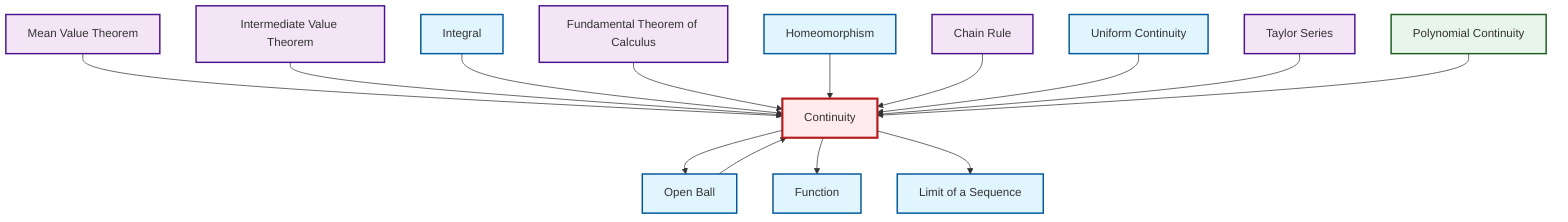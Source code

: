 graph TD
    classDef definition fill:#e1f5fe,stroke:#01579b,stroke-width:2px
    classDef theorem fill:#f3e5f5,stroke:#4a148c,stroke-width:2px
    classDef axiom fill:#fff3e0,stroke:#e65100,stroke-width:2px
    classDef example fill:#e8f5e9,stroke:#1b5e20,stroke-width:2px
    classDef current fill:#ffebee,stroke:#b71c1c,stroke-width:3px
    ex-polynomial-continuity["Polynomial Continuity"]:::example
    def-uniform-continuity["Uniform Continuity"]:::definition
    thm-mean-value["Mean Value Theorem"]:::theorem
    def-function["Function"]:::definition
    thm-fundamental-calculus["Fundamental Theorem of Calculus"]:::theorem
    def-homeomorphism["Homeomorphism"]:::definition
    def-continuity["Continuity"]:::definition
    def-open-ball["Open Ball"]:::definition
    thm-taylor-series["Taylor Series"]:::theorem
    def-limit["Limit of a Sequence"]:::definition
    thm-chain-rule["Chain Rule"]:::theorem
    def-integral["Integral"]:::definition
    thm-intermediate-value["Intermediate Value Theorem"]:::theorem
    def-open-ball --> def-continuity
    thm-mean-value --> def-continuity
    thm-intermediate-value --> def-continuity
    def-continuity --> def-open-ball
    def-integral --> def-continuity
    def-continuity --> def-function
    thm-fundamental-calculus --> def-continuity
    def-homeomorphism --> def-continuity
    thm-chain-rule --> def-continuity
    def-continuity --> def-limit
    def-uniform-continuity --> def-continuity
    thm-taylor-series --> def-continuity
    ex-polynomial-continuity --> def-continuity
    class def-continuity current